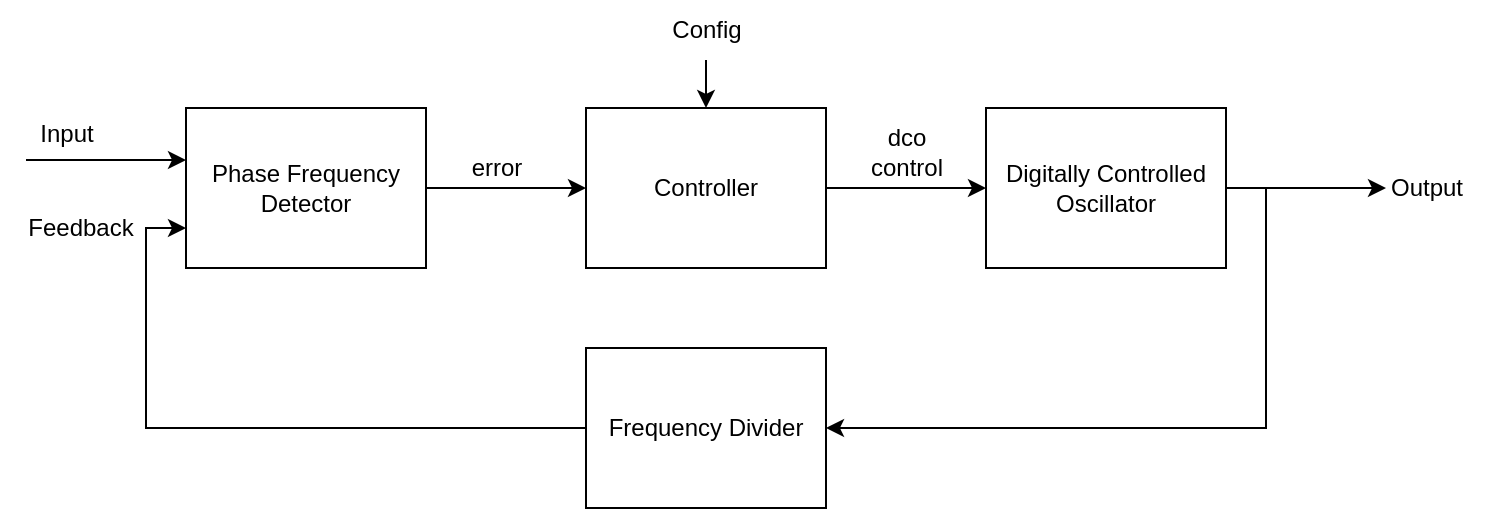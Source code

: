 <mxfile version="21.2.8" type="device">
  <diagram name="Page-1" id="rqAKABNXffDw6XH8gJLP">
    <mxGraphModel dx="2331" dy="537" grid="1" gridSize="10" guides="1" tooltips="1" connect="1" arrows="1" fold="1" page="1" pageScale="1" pageWidth="1169" pageHeight="827" math="0" shadow="0">
      <root>
        <mxCell id="0" />
        <mxCell id="1" parent="0" />
        <mxCell id="qsSxXZ3SzrfTKP2sz2HG-7" style="edgeStyle=orthogonalEdgeStyle;rounded=0;orthogonalLoop=1;jettySize=auto;html=1;exitX=1;exitY=0.5;exitDx=0;exitDy=0;entryX=0;entryY=0.5;entryDx=0;entryDy=0;" parent="1" source="qsSxXZ3SzrfTKP2sz2HG-1" target="qsSxXZ3SzrfTKP2sz2HG-2" edge="1">
          <mxGeometry relative="1" as="geometry" />
        </mxCell>
        <mxCell id="qsSxXZ3SzrfTKP2sz2HG-13" style="edgeStyle=orthogonalEdgeStyle;rounded=0;orthogonalLoop=1;jettySize=auto;html=1;exitX=0;exitY=0.5;exitDx=0;exitDy=0;endArrow=none;endFill=0;startArrow=classic;startFill=1;" parent="1" edge="1">
          <mxGeometry relative="1" as="geometry">
            <mxPoint y="106" as="targetPoint" />
            <mxPoint x="80" y="106" as="sourcePoint" />
          </mxGeometry>
        </mxCell>
        <mxCell id="qsSxXZ3SzrfTKP2sz2HG-1" value="Phase Frequency Detector" style="rounded=0;whiteSpace=wrap;html=1;" parent="1" vertex="1">
          <mxGeometry x="80" y="80" width="120" height="80" as="geometry" />
        </mxCell>
        <mxCell id="qsSxXZ3SzrfTKP2sz2HG-6" style="edgeStyle=orthogonalEdgeStyle;rounded=0;orthogonalLoop=1;jettySize=auto;html=1;exitX=1;exitY=0.5;exitDx=0;exitDy=0;" parent="1" source="qsSxXZ3SzrfTKP2sz2HG-2" target="qsSxXZ3SzrfTKP2sz2HG-4" edge="1">
          <mxGeometry relative="1" as="geometry" />
        </mxCell>
        <mxCell id="qsSxXZ3SzrfTKP2sz2HG-17" style="edgeStyle=orthogonalEdgeStyle;rounded=0;orthogonalLoop=1;jettySize=auto;html=1;exitX=0.5;exitY=0;exitDx=0;exitDy=0;startArrow=classic;startFill=1;endArrow=none;endFill=0;" parent="1" source="qsSxXZ3SzrfTKP2sz2HG-2" target="qsSxXZ3SzrfTKP2sz2HG-16" edge="1">
          <mxGeometry relative="1" as="geometry" />
        </mxCell>
        <mxCell id="qsSxXZ3SzrfTKP2sz2HG-2" value="Controller" style="rounded=0;whiteSpace=wrap;html=1;" parent="1" vertex="1">
          <mxGeometry x="280" y="80" width="120" height="80" as="geometry" />
        </mxCell>
        <mxCell id="qsSxXZ3SzrfTKP2sz2HG-8" style="edgeStyle=orthogonalEdgeStyle;rounded=0;orthogonalLoop=1;jettySize=auto;html=1;exitX=1;exitY=0.5;exitDx=0;exitDy=0;entryX=1;entryY=0.5;entryDx=0;entryDy=0;" parent="1" source="qsSxXZ3SzrfTKP2sz2HG-4" target="qsSxXZ3SzrfTKP2sz2HG-5" edge="1">
          <mxGeometry relative="1" as="geometry" />
        </mxCell>
        <mxCell id="qsSxXZ3SzrfTKP2sz2HG-9" style="edgeStyle=orthogonalEdgeStyle;rounded=0;orthogonalLoop=1;jettySize=auto;html=1;exitX=1;exitY=0.5;exitDx=0;exitDy=0;" parent="1" source="qsSxXZ3SzrfTKP2sz2HG-4" edge="1">
          <mxGeometry relative="1" as="geometry">
            <mxPoint x="680" y="120" as="targetPoint" />
          </mxGeometry>
        </mxCell>
        <mxCell id="qsSxXZ3SzrfTKP2sz2HG-4" value="Digitally Controlled Oscillator" style="rounded=0;whiteSpace=wrap;html=1;" parent="1" vertex="1">
          <mxGeometry x="480" y="80" width="120" height="80" as="geometry" />
        </mxCell>
        <mxCell id="qsSxXZ3SzrfTKP2sz2HG-11" style="edgeStyle=orthogonalEdgeStyle;rounded=0;orthogonalLoop=1;jettySize=auto;html=1;exitX=0;exitY=0.5;exitDx=0;exitDy=0;entryX=0;entryY=0.75;entryDx=0;entryDy=0;" parent="1" source="qsSxXZ3SzrfTKP2sz2HG-5" target="qsSxXZ3SzrfTKP2sz2HG-1" edge="1">
          <mxGeometry relative="1" as="geometry" />
        </mxCell>
        <mxCell id="qsSxXZ3SzrfTKP2sz2HG-5" value="Frequency Divider" style="rounded=0;whiteSpace=wrap;html=1;" parent="1" vertex="1">
          <mxGeometry x="280" y="200" width="120" height="80" as="geometry" />
        </mxCell>
        <mxCell id="qsSxXZ3SzrfTKP2sz2HG-10" value="Output" style="text;html=1;align=center;verticalAlign=middle;resizable=0;points=[];autosize=1;strokeColor=none;fillColor=none;" parent="1" vertex="1">
          <mxGeometry x="670" y="105" width="60" height="30" as="geometry" />
        </mxCell>
        <mxCell id="qsSxXZ3SzrfTKP2sz2HG-12" value="Input" style="text;html=1;align=center;verticalAlign=middle;resizable=0;points=[];autosize=1;strokeColor=none;fillColor=none;" parent="1" vertex="1">
          <mxGeometry x="-5" y="78" width="50" height="30" as="geometry" />
        </mxCell>
        <mxCell id="qsSxXZ3SzrfTKP2sz2HG-15" value="Feedback" style="text;html=1;align=center;verticalAlign=middle;resizable=0;points=[];autosize=1;strokeColor=none;fillColor=none;" parent="1" vertex="1">
          <mxGeometry x="-13" y="125" width="80" height="30" as="geometry" />
        </mxCell>
        <mxCell id="qsSxXZ3SzrfTKP2sz2HG-16" value="Config" style="text;html=1;align=center;verticalAlign=middle;resizable=0;points=[];autosize=1;strokeColor=none;fillColor=none;" parent="1" vertex="1">
          <mxGeometry x="310" y="26" width="60" height="30" as="geometry" />
        </mxCell>
        <mxCell id="m1kvBWWoilo-fOGi-jHV-1" value="error" style="text;html=1;align=center;verticalAlign=middle;resizable=0;points=[];autosize=1;strokeColor=none;fillColor=none;" vertex="1" parent="1">
          <mxGeometry x="210" y="95" width="50" height="30" as="geometry" />
        </mxCell>
        <mxCell id="m1kvBWWoilo-fOGi-jHV-2" value="dco&lt;br&gt;control" style="text;html=1;align=center;verticalAlign=middle;resizable=0;points=[];autosize=1;strokeColor=none;fillColor=none;" vertex="1" parent="1">
          <mxGeometry x="410" y="82" width="60" height="40" as="geometry" />
        </mxCell>
      </root>
    </mxGraphModel>
  </diagram>
</mxfile>
